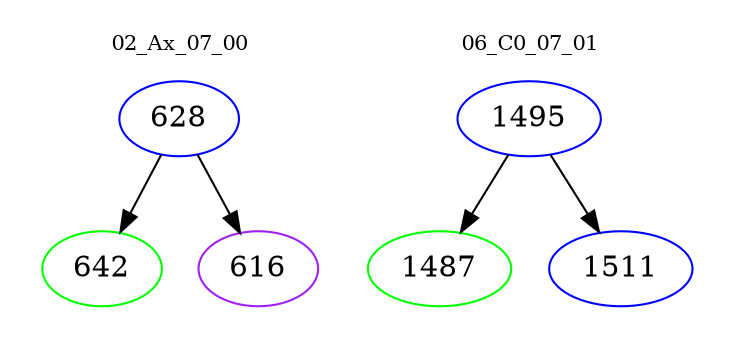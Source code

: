 digraph{
subgraph cluster_0 {
color = white
label = "02_Ax_07_00";
fontsize=10;
T0_628 [label="628", color="blue"]
T0_628 -> T0_642 [color="black"]
T0_642 [label="642", color="green"]
T0_628 -> T0_616 [color="black"]
T0_616 [label="616", color="purple"]
}
subgraph cluster_1 {
color = white
label = "06_C0_07_01";
fontsize=10;
T1_1495 [label="1495", color="blue"]
T1_1495 -> T1_1487 [color="black"]
T1_1487 [label="1487", color="green"]
T1_1495 -> T1_1511 [color="black"]
T1_1511 [label="1511", color="blue"]
}
}
